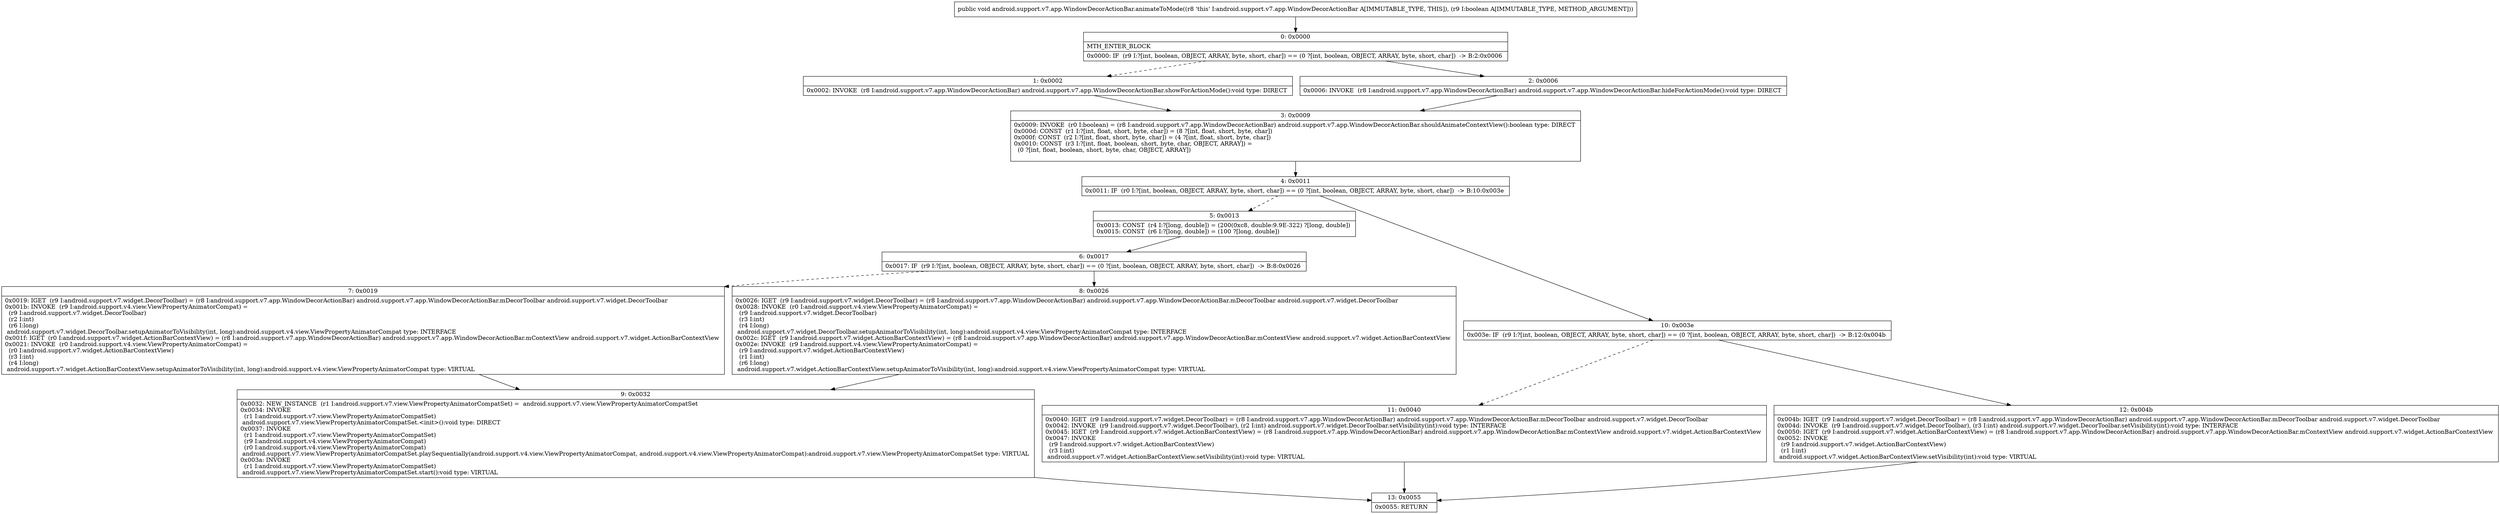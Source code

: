 digraph "CFG forandroid.support.v7.app.WindowDecorActionBar.animateToMode(Z)V" {
Node_0 [shape=record,label="{0\:\ 0x0000|MTH_ENTER_BLOCK\l|0x0000: IF  (r9 I:?[int, boolean, OBJECT, ARRAY, byte, short, char]) == (0 ?[int, boolean, OBJECT, ARRAY, byte, short, char])  \-\> B:2:0x0006 \l}"];
Node_1 [shape=record,label="{1\:\ 0x0002|0x0002: INVOKE  (r8 I:android.support.v7.app.WindowDecorActionBar) android.support.v7.app.WindowDecorActionBar.showForActionMode():void type: DIRECT \l}"];
Node_2 [shape=record,label="{2\:\ 0x0006|0x0006: INVOKE  (r8 I:android.support.v7.app.WindowDecorActionBar) android.support.v7.app.WindowDecorActionBar.hideForActionMode():void type: DIRECT \l}"];
Node_3 [shape=record,label="{3\:\ 0x0009|0x0009: INVOKE  (r0 I:boolean) = (r8 I:android.support.v7.app.WindowDecorActionBar) android.support.v7.app.WindowDecorActionBar.shouldAnimateContextView():boolean type: DIRECT \l0x000d: CONST  (r1 I:?[int, float, short, byte, char]) = (8 ?[int, float, short, byte, char]) \l0x000f: CONST  (r2 I:?[int, float, short, byte, char]) = (4 ?[int, float, short, byte, char]) \l0x0010: CONST  (r3 I:?[int, float, boolean, short, byte, char, OBJECT, ARRAY]) = \l  (0 ?[int, float, boolean, short, byte, char, OBJECT, ARRAY])\l \l}"];
Node_4 [shape=record,label="{4\:\ 0x0011|0x0011: IF  (r0 I:?[int, boolean, OBJECT, ARRAY, byte, short, char]) == (0 ?[int, boolean, OBJECT, ARRAY, byte, short, char])  \-\> B:10:0x003e \l}"];
Node_5 [shape=record,label="{5\:\ 0x0013|0x0013: CONST  (r4 I:?[long, double]) = (200(0xc8, double:9.9E\-322) ?[long, double]) \l0x0015: CONST  (r6 I:?[long, double]) = (100 ?[long, double]) \l}"];
Node_6 [shape=record,label="{6\:\ 0x0017|0x0017: IF  (r9 I:?[int, boolean, OBJECT, ARRAY, byte, short, char]) == (0 ?[int, boolean, OBJECT, ARRAY, byte, short, char])  \-\> B:8:0x0026 \l}"];
Node_7 [shape=record,label="{7\:\ 0x0019|0x0019: IGET  (r9 I:android.support.v7.widget.DecorToolbar) = (r8 I:android.support.v7.app.WindowDecorActionBar) android.support.v7.app.WindowDecorActionBar.mDecorToolbar android.support.v7.widget.DecorToolbar \l0x001b: INVOKE  (r9 I:android.support.v4.view.ViewPropertyAnimatorCompat) = \l  (r9 I:android.support.v7.widget.DecorToolbar)\l  (r2 I:int)\l  (r6 I:long)\l android.support.v7.widget.DecorToolbar.setupAnimatorToVisibility(int, long):android.support.v4.view.ViewPropertyAnimatorCompat type: INTERFACE \l0x001f: IGET  (r0 I:android.support.v7.widget.ActionBarContextView) = (r8 I:android.support.v7.app.WindowDecorActionBar) android.support.v7.app.WindowDecorActionBar.mContextView android.support.v7.widget.ActionBarContextView \l0x0021: INVOKE  (r0 I:android.support.v4.view.ViewPropertyAnimatorCompat) = \l  (r0 I:android.support.v7.widget.ActionBarContextView)\l  (r3 I:int)\l  (r4 I:long)\l android.support.v7.widget.ActionBarContextView.setupAnimatorToVisibility(int, long):android.support.v4.view.ViewPropertyAnimatorCompat type: VIRTUAL \l}"];
Node_8 [shape=record,label="{8\:\ 0x0026|0x0026: IGET  (r9 I:android.support.v7.widget.DecorToolbar) = (r8 I:android.support.v7.app.WindowDecorActionBar) android.support.v7.app.WindowDecorActionBar.mDecorToolbar android.support.v7.widget.DecorToolbar \l0x0028: INVOKE  (r0 I:android.support.v4.view.ViewPropertyAnimatorCompat) = \l  (r9 I:android.support.v7.widget.DecorToolbar)\l  (r3 I:int)\l  (r4 I:long)\l android.support.v7.widget.DecorToolbar.setupAnimatorToVisibility(int, long):android.support.v4.view.ViewPropertyAnimatorCompat type: INTERFACE \l0x002c: IGET  (r9 I:android.support.v7.widget.ActionBarContextView) = (r8 I:android.support.v7.app.WindowDecorActionBar) android.support.v7.app.WindowDecorActionBar.mContextView android.support.v7.widget.ActionBarContextView \l0x002e: INVOKE  (r9 I:android.support.v4.view.ViewPropertyAnimatorCompat) = \l  (r9 I:android.support.v7.widget.ActionBarContextView)\l  (r1 I:int)\l  (r6 I:long)\l android.support.v7.widget.ActionBarContextView.setupAnimatorToVisibility(int, long):android.support.v4.view.ViewPropertyAnimatorCompat type: VIRTUAL \l}"];
Node_9 [shape=record,label="{9\:\ 0x0032|0x0032: NEW_INSTANCE  (r1 I:android.support.v7.view.ViewPropertyAnimatorCompatSet) =  android.support.v7.view.ViewPropertyAnimatorCompatSet \l0x0034: INVOKE  \l  (r1 I:android.support.v7.view.ViewPropertyAnimatorCompatSet)\l android.support.v7.view.ViewPropertyAnimatorCompatSet.\<init\>():void type: DIRECT \l0x0037: INVOKE  \l  (r1 I:android.support.v7.view.ViewPropertyAnimatorCompatSet)\l  (r9 I:android.support.v4.view.ViewPropertyAnimatorCompat)\l  (r0 I:android.support.v4.view.ViewPropertyAnimatorCompat)\l android.support.v7.view.ViewPropertyAnimatorCompatSet.playSequentially(android.support.v4.view.ViewPropertyAnimatorCompat, android.support.v4.view.ViewPropertyAnimatorCompat):android.support.v7.view.ViewPropertyAnimatorCompatSet type: VIRTUAL \l0x003a: INVOKE  \l  (r1 I:android.support.v7.view.ViewPropertyAnimatorCompatSet)\l android.support.v7.view.ViewPropertyAnimatorCompatSet.start():void type: VIRTUAL \l}"];
Node_10 [shape=record,label="{10\:\ 0x003e|0x003e: IF  (r9 I:?[int, boolean, OBJECT, ARRAY, byte, short, char]) == (0 ?[int, boolean, OBJECT, ARRAY, byte, short, char])  \-\> B:12:0x004b \l}"];
Node_11 [shape=record,label="{11\:\ 0x0040|0x0040: IGET  (r9 I:android.support.v7.widget.DecorToolbar) = (r8 I:android.support.v7.app.WindowDecorActionBar) android.support.v7.app.WindowDecorActionBar.mDecorToolbar android.support.v7.widget.DecorToolbar \l0x0042: INVOKE  (r9 I:android.support.v7.widget.DecorToolbar), (r2 I:int) android.support.v7.widget.DecorToolbar.setVisibility(int):void type: INTERFACE \l0x0045: IGET  (r9 I:android.support.v7.widget.ActionBarContextView) = (r8 I:android.support.v7.app.WindowDecorActionBar) android.support.v7.app.WindowDecorActionBar.mContextView android.support.v7.widget.ActionBarContextView \l0x0047: INVOKE  \l  (r9 I:android.support.v7.widget.ActionBarContextView)\l  (r3 I:int)\l android.support.v7.widget.ActionBarContextView.setVisibility(int):void type: VIRTUAL \l}"];
Node_12 [shape=record,label="{12\:\ 0x004b|0x004b: IGET  (r9 I:android.support.v7.widget.DecorToolbar) = (r8 I:android.support.v7.app.WindowDecorActionBar) android.support.v7.app.WindowDecorActionBar.mDecorToolbar android.support.v7.widget.DecorToolbar \l0x004d: INVOKE  (r9 I:android.support.v7.widget.DecorToolbar), (r3 I:int) android.support.v7.widget.DecorToolbar.setVisibility(int):void type: INTERFACE \l0x0050: IGET  (r9 I:android.support.v7.widget.ActionBarContextView) = (r8 I:android.support.v7.app.WindowDecorActionBar) android.support.v7.app.WindowDecorActionBar.mContextView android.support.v7.widget.ActionBarContextView \l0x0052: INVOKE  \l  (r9 I:android.support.v7.widget.ActionBarContextView)\l  (r1 I:int)\l android.support.v7.widget.ActionBarContextView.setVisibility(int):void type: VIRTUAL \l}"];
Node_13 [shape=record,label="{13\:\ 0x0055|0x0055: RETURN   \l}"];
MethodNode[shape=record,label="{public void android.support.v7.app.WindowDecorActionBar.animateToMode((r8 'this' I:android.support.v7.app.WindowDecorActionBar A[IMMUTABLE_TYPE, THIS]), (r9 I:boolean A[IMMUTABLE_TYPE, METHOD_ARGUMENT])) }"];
MethodNode -> Node_0;
Node_0 -> Node_1[style=dashed];
Node_0 -> Node_2;
Node_1 -> Node_3;
Node_2 -> Node_3;
Node_3 -> Node_4;
Node_4 -> Node_5[style=dashed];
Node_4 -> Node_10;
Node_5 -> Node_6;
Node_6 -> Node_7[style=dashed];
Node_6 -> Node_8;
Node_7 -> Node_9;
Node_8 -> Node_9;
Node_9 -> Node_13;
Node_10 -> Node_11[style=dashed];
Node_10 -> Node_12;
Node_11 -> Node_13;
Node_12 -> Node_13;
}

